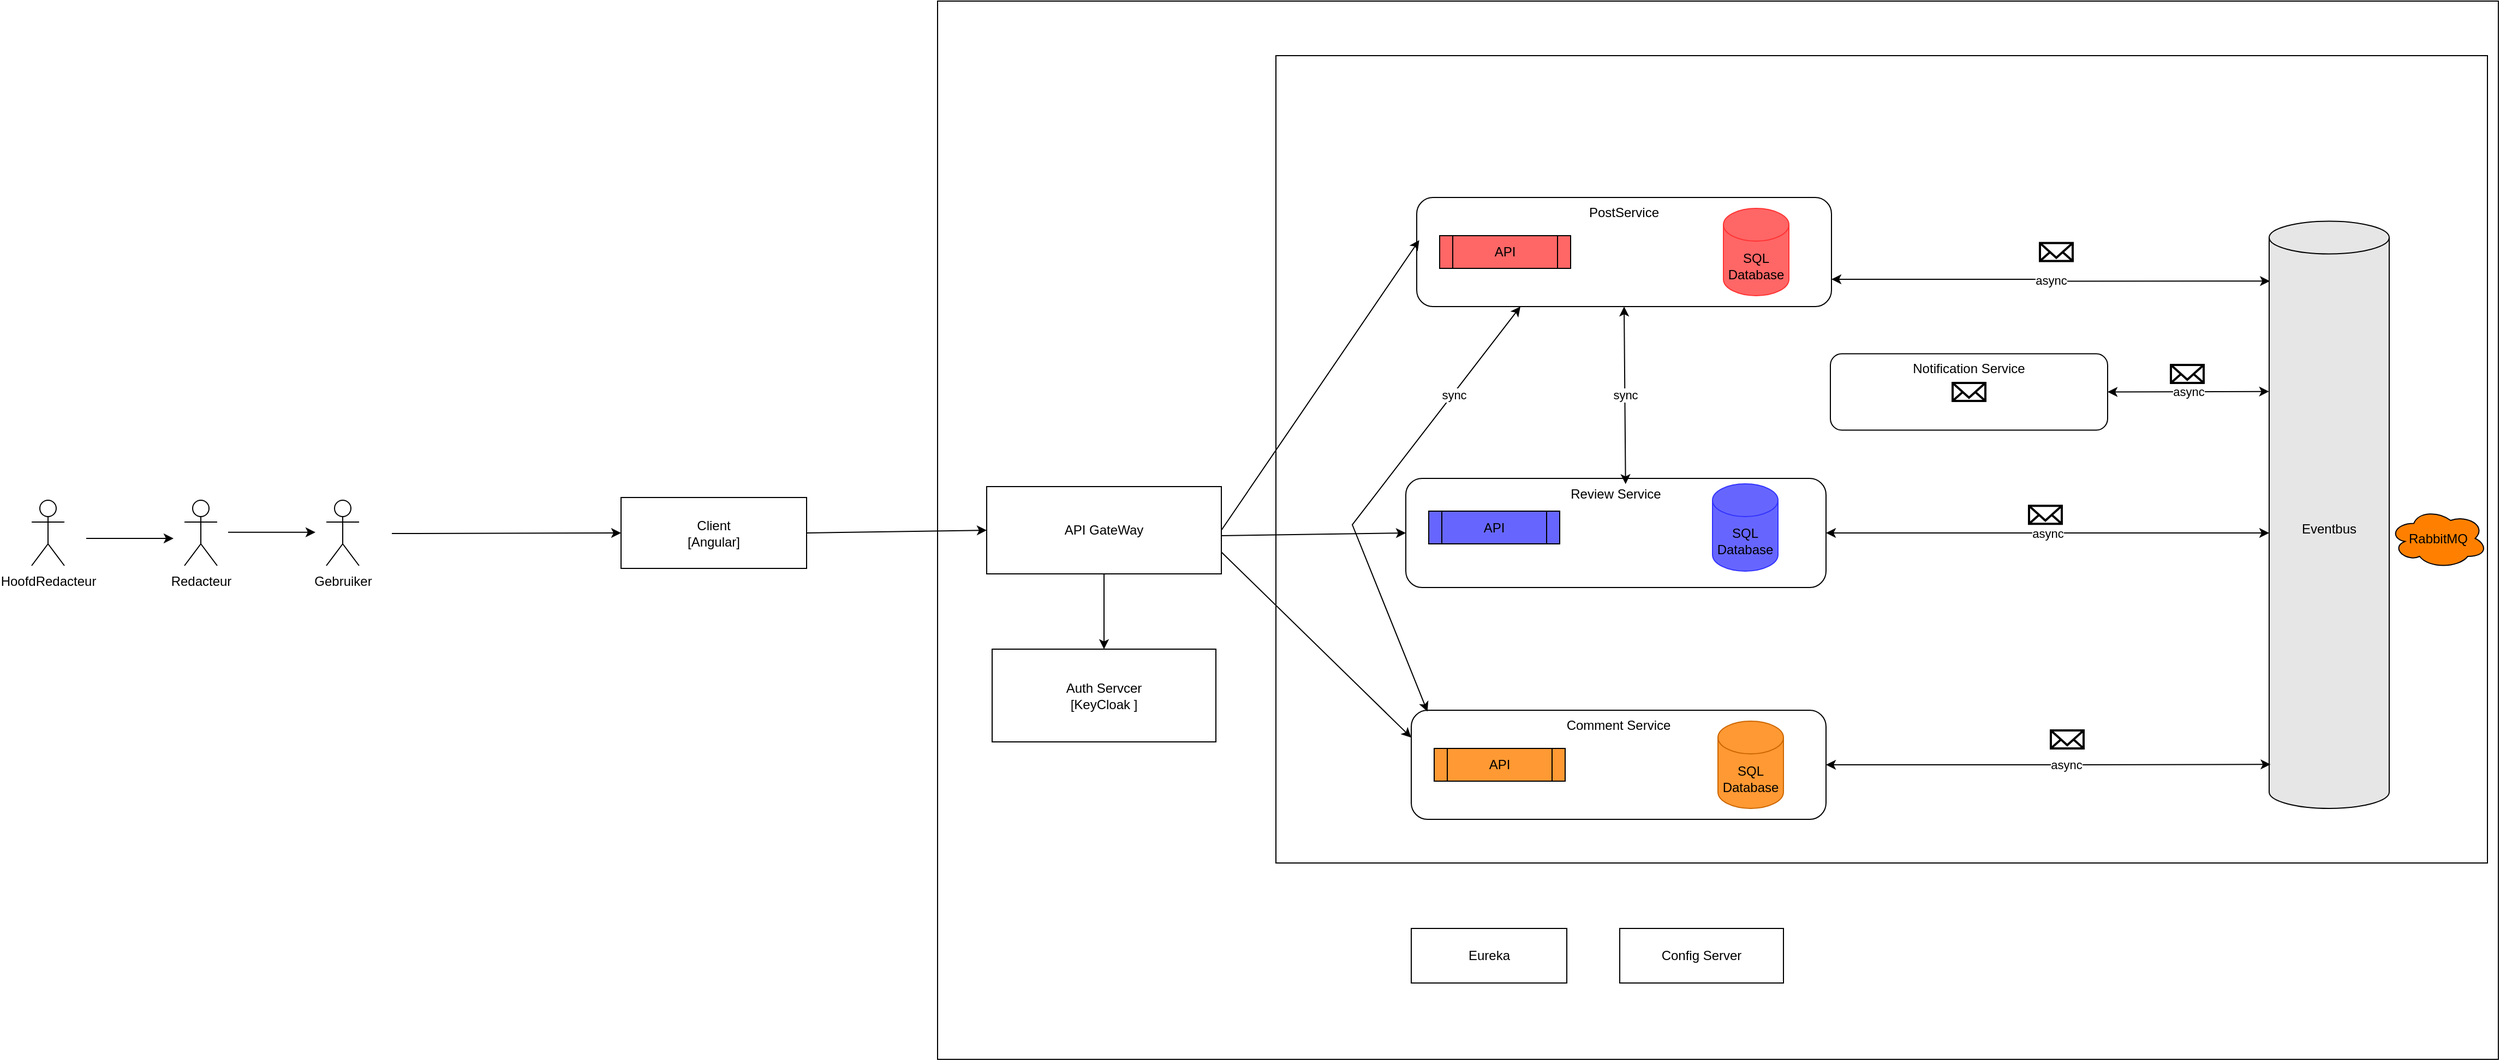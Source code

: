 <mxfile version="24.9.3">
  <diagram name="Pagina-1" id="NvEwHA1TjwrVzPqr-d6n">
    <mxGraphModel dx="3453" dy="2229" grid="1" gridSize="10" guides="1" tooltips="1" connect="1" arrows="1" fold="1" page="1" pageScale="1" pageWidth="827" pageHeight="1169" math="0" shadow="0">
      <root>
        <mxCell id="0" />
        <mxCell id="1" parent="0" />
        <mxCell id="K-8qHRho2wafCJRZF7-B-65" value="" style="rounded=0;whiteSpace=wrap;html=1;fillColor=none;" parent="1" vertex="1">
          <mxGeometry x="-20" y="-470" width="1430" height="970" as="geometry" />
        </mxCell>
        <mxCell id="K-8qHRho2wafCJRZF7-B-64" value="" style="rounded=0;whiteSpace=wrap;html=1;fillColor=none;" parent="1" vertex="1">
          <mxGeometry x="290" y="-420" width="1110" height="740" as="geometry" />
        </mxCell>
        <mxCell id="K-8qHRho2wafCJRZF7-B-3" value="Eventbus" style="shape=cylinder3;whiteSpace=wrap;html=1;boundedLbl=1;backgroundOutline=1;size=15;fillColor=#E6E6E6;" parent="1" vertex="1">
          <mxGeometry x="1200" y="-268.25" width="110" height="538.25" as="geometry" />
        </mxCell>
        <mxCell id="K-8qHRho2wafCJRZF7-B-4" value="Review Service" style="rounded=1;whiteSpace=wrap;html=1;verticalAlign=top;" parent="1" vertex="1">
          <mxGeometry x="409" y="-32.5" width="385" height="100" as="geometry" />
        </mxCell>
        <mxCell id="K-8qHRho2wafCJRZF7-B-5" value="Comment Service" style="rounded=1;whiteSpace=wrap;html=1;strokeColor=default;verticalAlign=top;" parent="1" vertex="1">
          <mxGeometry x="414" y="180" width="380" height="100" as="geometry" />
        </mxCell>
        <mxCell id="K-8qHRho2wafCJRZF7-B-9" value="PostService" style="rounded=1;whiteSpace=wrap;html=1;verticalAlign=top;" parent="1" vertex="1">
          <mxGeometry x="419" y="-290" width="380" height="100" as="geometry" />
        </mxCell>
        <mxCell id="K-8qHRho2wafCJRZF7-B-11" value="RabbitMQ" style="ellipse;shape=cloud;whiteSpace=wrap;html=1;fillColor=#FF8000;" parent="1" vertex="1">
          <mxGeometry x="1310" y="-5" width="90" height="55" as="geometry" />
        </mxCell>
        <mxCell id="K-8qHRho2wafCJRZF7-B-12" value="SQL Database" style="shape=cylinder3;whiteSpace=wrap;html=1;boundedLbl=1;backgroundOutline=1;size=15;strokeColor=#CC6600;fillColor=#FF9933;" parent="1" vertex="1">
          <mxGeometry x="695" y="190" width="60" height="80" as="geometry" />
        </mxCell>
        <mxCell id="K-8qHRho2wafCJRZF7-B-14" value="API" style="shape=process;whiteSpace=wrap;html=1;backgroundOutline=1;fillColor=#FF9933;" parent="1" vertex="1">
          <mxGeometry x="435" y="215" width="120" height="30" as="geometry" />
        </mxCell>
        <mxCell id="K-8qHRho2wafCJRZF7-B-16" value="API" style="shape=process;whiteSpace=wrap;html=1;backgroundOutline=1;fillColor=#FF6666;" parent="1" vertex="1">
          <mxGeometry x="440" y="-255" width="120" height="30" as="geometry" />
        </mxCell>
        <mxCell id="K-8qHRho2wafCJRZF7-B-17" value="SQL Database" style="shape=cylinder3;whiteSpace=wrap;html=1;boundedLbl=1;backgroundOutline=1;size=15;strokeColor=#FF3333;fillColor=#FF6666;" parent="1" vertex="1">
          <mxGeometry x="700" y="-280" width="60" height="80" as="geometry" />
        </mxCell>
        <mxCell id="K-8qHRho2wafCJRZF7-B-18" value="async" style="edgeStyle=orthogonalEdgeStyle;rounded=0;orthogonalLoop=1;jettySize=auto;html=1;exitX=1;exitY=0.5;exitDx=0;exitDy=0;startArrow=classic;startFill=1;entryX=0.011;entryY=0.925;entryDx=0;entryDy=0;entryPerimeter=0;" parent="1" source="K-8qHRho2wafCJRZF7-B-5" target="K-8qHRho2wafCJRZF7-B-3" edge="1">
          <mxGeometry x="0.079" relative="1" as="geometry">
            <mxPoint as="offset" />
            <Array as="points" />
          </mxGeometry>
        </mxCell>
        <mxCell id="K-8qHRho2wafCJRZF7-B-20" value="API" style="shape=process;whiteSpace=wrap;html=1;backgroundOutline=1;fillColor=#6666FF;" parent="1" vertex="1">
          <mxGeometry x="430" y="-2.5" width="120" height="30" as="geometry" />
        </mxCell>
        <mxCell id="K-8qHRho2wafCJRZF7-B-21" value="SQL Database" style="shape=cylinder3;whiteSpace=wrap;html=1;boundedLbl=1;backgroundOutline=1;size=15;strokeColor=#3333FF;fillColor=#6666FF;" parent="1" vertex="1">
          <mxGeometry x="690" y="-27.5" width="60" height="80" as="geometry" />
        </mxCell>
        <mxCell id="K-8qHRho2wafCJRZF7-B-22" value="async" style="edgeStyle=orthogonalEdgeStyle;rounded=0;orthogonalLoop=1;jettySize=auto;html=1;exitX=1;exitY=0.5;exitDx=0;exitDy=0;startArrow=classic;startFill=1;" parent="1" source="K-8qHRho2wafCJRZF7-B-4" target="K-8qHRho2wafCJRZF7-B-3" edge="1">
          <mxGeometry relative="1" as="geometry">
            <mxPoint x="804" y="240" as="sourcePoint" />
            <mxPoint x="979" y="240" as="targetPoint" />
            <Array as="points">
              <mxPoint x="1100" y="18" />
              <mxPoint x="1100" y="18" />
            </Array>
          </mxGeometry>
        </mxCell>
        <mxCell id="K-8qHRho2wafCJRZF7-B-25" value="async" style="edgeStyle=orthogonalEdgeStyle;rounded=0;orthogonalLoop=1;jettySize=auto;html=1;exitX=1;exitY=0.75;exitDx=0;exitDy=0;startArrow=classic;startFill=1;entryX=0.006;entryY=0.102;entryDx=0;entryDy=0;entryPerimeter=0;" parent="1" source="K-8qHRho2wafCJRZF7-B-9" target="K-8qHRho2wafCJRZF7-B-3" edge="1">
          <mxGeometry relative="1" as="geometry">
            <mxPoint x="809" y="110" as="sourcePoint" />
            <mxPoint x="981" y="113" as="targetPoint" />
            <Array as="points" />
          </mxGeometry>
        </mxCell>
        <mxCell id="K-8qHRho2wafCJRZF7-B-26" value="" style="html=1;verticalLabelPosition=bottom;align=center;labelBackgroundColor=#ffffff;verticalAlign=top;strokeWidth=2;strokeColor=#000000;shadow=0;dashed=0;shape=mxgraph.ios7.icons.mail;" parent="1" vertex="1">
          <mxGeometry x="990" y="-248.25" width="30" height="16.5" as="geometry" />
        </mxCell>
        <mxCell id="K-8qHRho2wafCJRZF7-B-27" value="" style="html=1;verticalLabelPosition=bottom;align=center;labelBackgroundColor=#ffffff;verticalAlign=top;strokeWidth=2;strokeColor=#000000;shadow=0;dashed=0;shape=mxgraph.ios7.icons.mail;" parent="1" vertex="1">
          <mxGeometry x="980" y="-7.37" width="30" height="16.5" as="geometry" />
        </mxCell>
        <mxCell id="K-8qHRho2wafCJRZF7-B-28" value="" style="html=1;verticalLabelPosition=bottom;align=center;labelBackgroundColor=#ffffff;verticalAlign=top;strokeWidth=2;strokeColor=#000000;shadow=0;dashed=0;shape=mxgraph.ios7.icons.mail;" parent="1" vertex="1">
          <mxGeometry x="1000" y="198.5" width="30" height="16.5" as="geometry" />
        </mxCell>
        <mxCell id="K-8qHRho2wafCJRZF7-B-32" value="API GateWay" style="rounded=0;whiteSpace=wrap;html=1;" parent="1" vertex="1">
          <mxGeometry x="25" y="-25" width="215" height="80" as="geometry" />
        </mxCell>
        <mxCell id="K-8qHRho2wafCJRZF7-B-33" value="Auth Servcer&lt;div&gt;[KeyCloak ]&lt;/div&gt;" style="rounded=0;whiteSpace=wrap;html=1;" parent="1" vertex="1">
          <mxGeometry x="30" y="124" width="205" height="85" as="geometry" />
        </mxCell>
        <mxCell id="K-8qHRho2wafCJRZF7-B-35" value="Config Server" style="rounded=0;whiteSpace=wrap;html=1;" parent="1" vertex="1">
          <mxGeometry x="605" y="380" width="150" height="50" as="geometry" />
        </mxCell>
        <mxCell id="K-8qHRho2wafCJRZF7-B-36" value="Eureka" style="rounded=0;whiteSpace=wrap;html=1;" parent="1" vertex="1">
          <mxGeometry x="414" y="380" width="142.5" height="50" as="geometry" />
        </mxCell>
        <mxCell id="K-8qHRho2wafCJRZF7-B-37" value="HoofdRedacteur" style="shape=umlActor;verticalLabelPosition=bottom;verticalAlign=top;html=1;outlineConnect=0;" parent="1" vertex="1">
          <mxGeometry x="-850" y="-12.5" width="30" height="60" as="geometry" />
        </mxCell>
        <mxCell id="K-8qHRho2wafCJRZF7-B-41" value="Redacteur" style="shape=umlActor;verticalLabelPosition=bottom;verticalAlign=top;html=1;outlineConnect=0;" parent="1" vertex="1">
          <mxGeometry x="-710" y="-12.5" width="30" height="60" as="geometry" />
        </mxCell>
        <mxCell id="K-8qHRho2wafCJRZF7-B-42" value="Gebruiker" style="shape=umlActor;verticalLabelPosition=bottom;verticalAlign=top;html=1;outlineConnect=0;" parent="1" vertex="1">
          <mxGeometry x="-580" y="-12.5" width="30" height="60" as="geometry" />
        </mxCell>
        <mxCell id="K-8qHRho2wafCJRZF7-B-51" value="" style="endArrow=classic;html=1;rounded=0;" parent="1" edge="1">
          <mxGeometry width="50" height="50" relative="1" as="geometry">
            <mxPoint x="-800" y="22.5" as="sourcePoint" />
            <mxPoint x="-720" y="22.5" as="targetPoint" />
          </mxGeometry>
        </mxCell>
        <mxCell id="K-8qHRho2wafCJRZF7-B-52" value="" style="endArrow=classic;html=1;rounded=0;" parent="1" edge="1">
          <mxGeometry width="50" height="50" relative="1" as="geometry">
            <mxPoint x="-670" y="16.91" as="sourcePoint" />
            <mxPoint x="-590" y="16.91" as="targetPoint" />
          </mxGeometry>
        </mxCell>
        <mxCell id="K-8qHRho2wafCJRZF7-B-54" value="" style="endArrow=classic;html=1;rounded=0;entryX=0.5;entryY=0;entryDx=0;entryDy=0;exitX=0.5;exitY=1;exitDx=0;exitDy=0;" parent="1" source="K-8qHRho2wafCJRZF7-B-32" target="K-8qHRho2wafCJRZF7-B-33" edge="1">
          <mxGeometry width="50" height="50" relative="1" as="geometry">
            <mxPoint x="133" y="50" as="sourcePoint" />
            <mxPoint x="130.06" y="120.15" as="targetPoint" />
          </mxGeometry>
        </mxCell>
        <mxCell id="K-8qHRho2wafCJRZF7-B-57" value="" style="endArrow=classic;html=1;rounded=0;exitX=1;exitY=0.5;exitDx=0;exitDy=0;entryX=0.006;entryY=0.391;entryDx=0;entryDy=0;entryPerimeter=0;" parent="1" source="K-8qHRho2wafCJRZF7-B-32" target="K-8qHRho2wafCJRZF7-B-9" edge="1">
          <mxGeometry width="50" height="50" relative="1" as="geometry">
            <mxPoint x="370" y="180" as="sourcePoint" />
            <mxPoint x="420" y="130" as="targetPoint" />
          </mxGeometry>
        </mxCell>
        <mxCell id="K-8qHRho2wafCJRZF7-B-58" value="" style="endArrow=classic;html=1;rounded=0;entryX=0;entryY=0.5;entryDx=0;entryDy=0;" parent="1" target="K-8qHRho2wafCJRZF7-B-4" edge="1">
          <mxGeometry width="50" height="50" relative="1" as="geometry">
            <mxPoint x="240" y="20" as="sourcePoint" />
            <mxPoint x="426" y="-26" as="targetPoint" />
          </mxGeometry>
        </mxCell>
        <mxCell id="K-8qHRho2wafCJRZF7-B-59" value="" style="endArrow=classic;html=1;rounded=0;entryX=0;entryY=0.25;entryDx=0;entryDy=0;exitX=1;exitY=0.75;exitDx=0;exitDy=0;" parent="1" source="K-8qHRho2wafCJRZF7-B-32" target="K-8qHRho2wafCJRZF7-B-5" edge="1">
          <mxGeometry width="50" height="50" relative="1" as="geometry">
            <mxPoint x="250" y="30" as="sourcePoint" />
            <mxPoint x="424" y="110" as="targetPoint" />
          </mxGeometry>
        </mxCell>
        <mxCell id="K-8qHRho2wafCJRZF7-B-60" value="sync" style="endArrow=classic;startArrow=classic;html=1;rounded=0;entryX=0.5;entryY=1;entryDx=0;entryDy=0;exitX=0.523;exitY=0.052;exitDx=0;exitDy=0;exitPerimeter=0;" parent="1" source="K-8qHRho2wafCJRZF7-B-4" target="K-8qHRho2wafCJRZF7-B-9" edge="1">
          <mxGeometry width="50" height="50" relative="1" as="geometry">
            <mxPoint x="570" as="sourcePoint" />
            <mxPoint x="620" y="-50" as="targetPoint" />
          </mxGeometry>
        </mxCell>
        <mxCell id="IB5bB0a_hDKGdR2fcK76-1" value="Client&lt;br&gt;[Angular]" style="rounded=0;whiteSpace=wrap;html=1;" parent="1" vertex="1">
          <mxGeometry x="-310" y="-15" width="170" height="65" as="geometry" />
        </mxCell>
        <mxCell id="IB5bB0a_hDKGdR2fcK76-2" value="" style="endArrow=classic;html=1;rounded=0;exitX=1;exitY=0.5;exitDx=0;exitDy=0;entryX=0;entryY=0.5;entryDx=0;entryDy=0;" parent="1" source="IB5bB0a_hDKGdR2fcK76-1" target="K-8qHRho2wafCJRZF7-B-32" edge="1">
          <mxGeometry width="50" height="50" relative="1" as="geometry">
            <mxPoint x="-70" y="30" as="sourcePoint" />
            <mxPoint x="-20" y="-20" as="targetPoint" />
          </mxGeometry>
        </mxCell>
        <mxCell id="IB5bB0a_hDKGdR2fcK76-3" value="" style="endArrow=classic;html=1;rounded=0;entryX=0;entryY=0.5;entryDx=0;entryDy=0;" parent="1" target="IB5bB0a_hDKGdR2fcK76-1" edge="1">
          <mxGeometry width="50" height="50" relative="1" as="geometry">
            <mxPoint x="-520" y="18" as="sourcePoint" />
            <mxPoint x="-450" y="-30" as="targetPoint" />
          </mxGeometry>
        </mxCell>
        <mxCell id="HNC_aLuuAxURzcLiqA25-1" value="sync" style="endArrow=classic;startArrow=classic;html=1;rounded=0;entryX=0.25;entryY=1;entryDx=0;entryDy=0;exitX=0.039;exitY=0.012;exitDx=0;exitDy=0;exitPerimeter=0;" parent="1" source="K-8qHRho2wafCJRZF7-B-5" target="K-8qHRho2wafCJRZF7-B-9" edge="1">
          <mxGeometry x="0.538" y="-1" width="50" height="50" relative="1" as="geometry">
            <mxPoint x="619" y="10" as="sourcePoint" />
            <mxPoint x="617" y="-70" as="targetPoint" />
            <Array as="points">
              <mxPoint x="360" y="10" />
            </Array>
            <mxPoint as="offset" />
          </mxGeometry>
        </mxCell>
        <mxCell id="niPw341_ALTnHaWnRvaP-2" value="Notification Service" style="rounded=1;whiteSpace=wrap;html=1;verticalAlign=top;" vertex="1" parent="1">
          <mxGeometry x="798" y="-146.75" width="254" height="70" as="geometry" />
        </mxCell>
        <mxCell id="niPw341_ALTnHaWnRvaP-3" value="" style="html=1;verticalLabelPosition=bottom;align=center;labelBackgroundColor=#ffffff;verticalAlign=top;strokeWidth=2;strokeColor=#000000;shadow=0;dashed=0;shape=mxgraph.ios7.icons.mail;" vertex="1" parent="1">
          <mxGeometry x="910" y="-120" width="30" height="16.5" as="geometry" />
        </mxCell>
        <mxCell id="niPw341_ALTnHaWnRvaP-6" value="async" style="endArrow=classic;startArrow=classic;html=1;rounded=0;exitX=1;exitY=0.5;exitDx=0;exitDy=0;entryX=-0.001;entryY=0.29;entryDx=0;entryDy=0;entryPerimeter=0;" edge="1" parent="1" source="niPw341_ALTnHaWnRvaP-2" target="K-8qHRho2wafCJRZF7-B-3">
          <mxGeometry width="50" height="50" relative="1" as="geometry">
            <mxPoint x="1090" y="-90" as="sourcePoint" />
            <mxPoint x="1140" y="-140" as="targetPoint" />
          </mxGeometry>
        </mxCell>
        <mxCell id="niPw341_ALTnHaWnRvaP-7" value="" style="html=1;verticalLabelPosition=bottom;align=center;labelBackgroundColor=#ffffff;verticalAlign=top;strokeWidth=2;strokeColor=#000000;shadow=0;dashed=0;shape=mxgraph.ios7.icons.mail;" vertex="1" parent="1">
          <mxGeometry x="1110" y="-136.5" width="30" height="16.5" as="geometry" />
        </mxCell>
      </root>
    </mxGraphModel>
  </diagram>
</mxfile>
